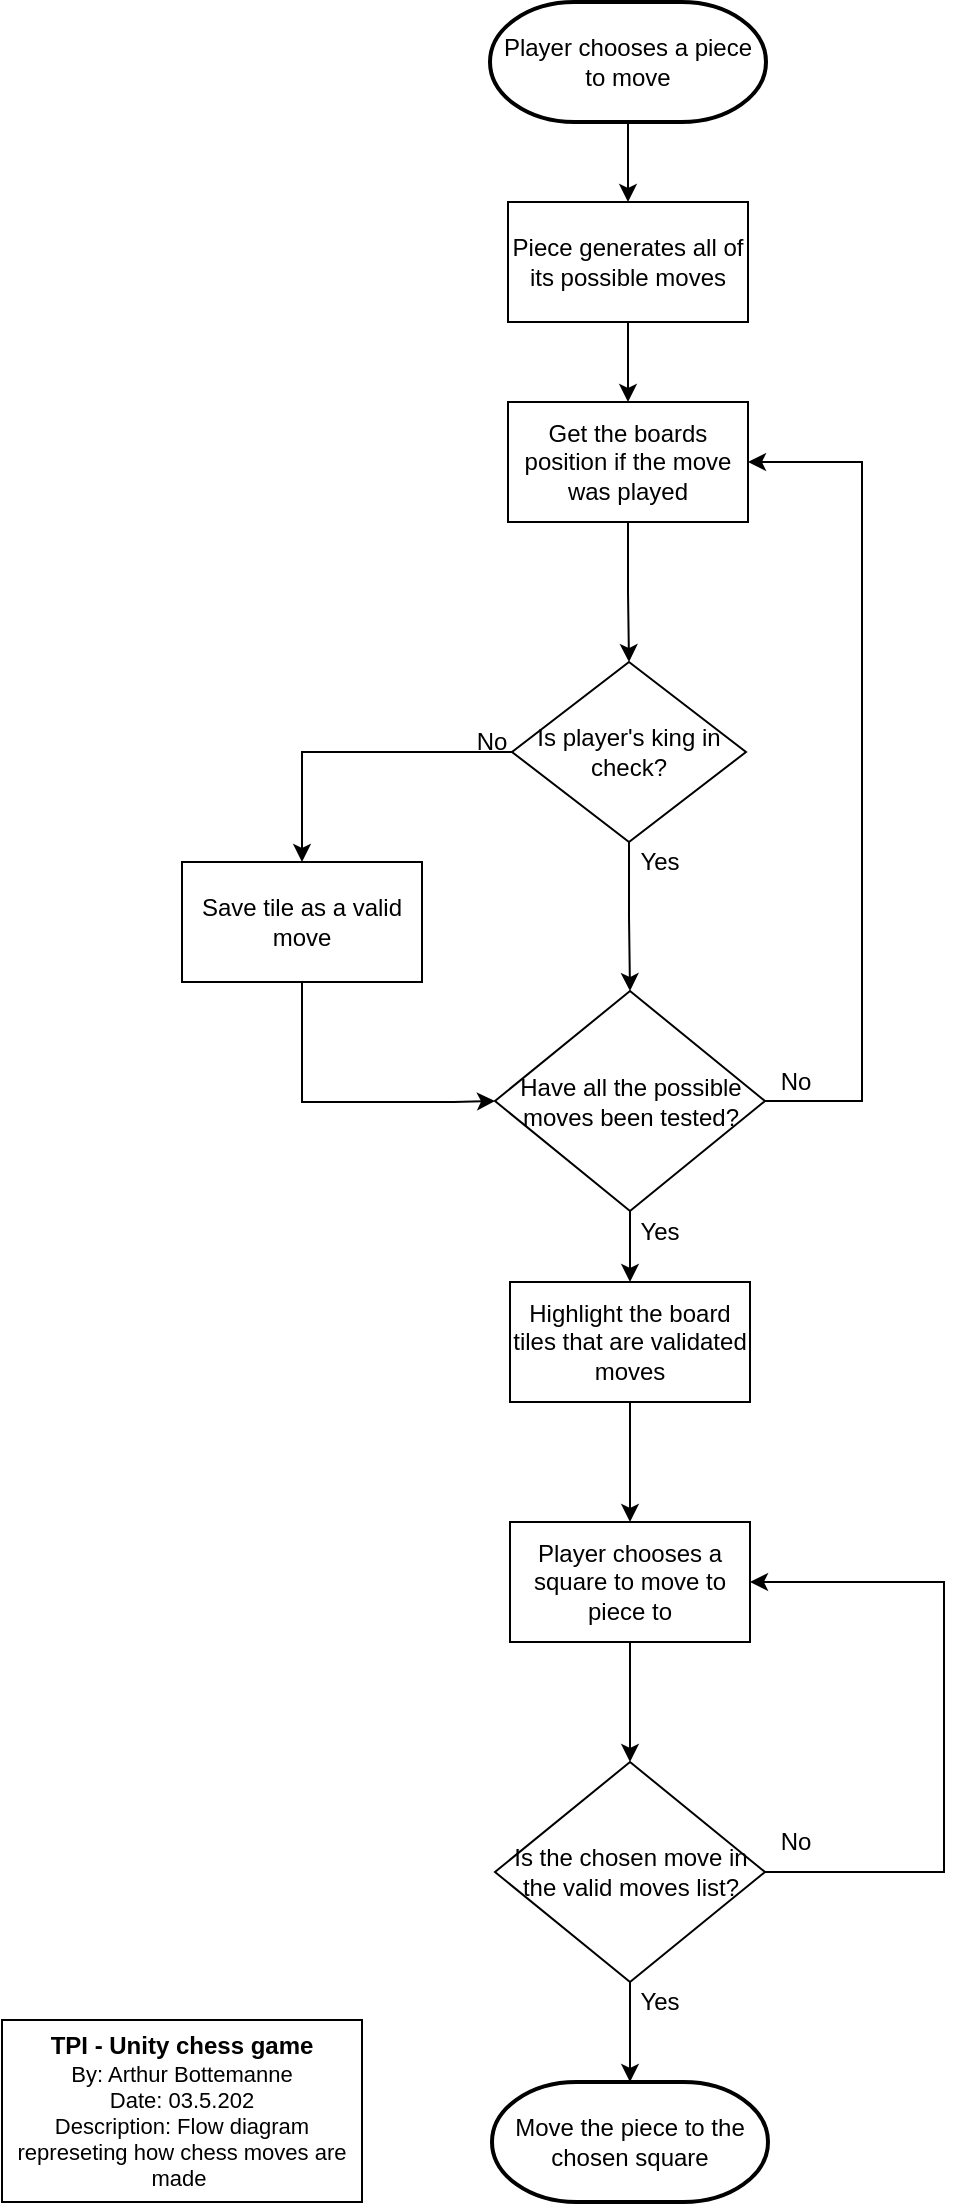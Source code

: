<mxfile version="24.2.5" type="device">
  <diagram id="C5RBs43oDa-KdzZeNtuy" name="Page-1">
    <mxGraphModel dx="1434" dy="844" grid="1" gridSize="10" guides="1" tooltips="1" connect="1" arrows="1" fold="1" page="1" pageScale="1" pageWidth="827" pageHeight="1169" math="0" shadow="0">
      <root>
        <mxCell id="WIyWlLk6GJQsqaUBKTNV-0" />
        <mxCell id="WIyWlLk6GJQsqaUBKTNV-1" parent="WIyWlLk6GJQsqaUBKTNV-0" />
        <mxCell id="0CLc59LkIKmxqNBZDnAn-5" value="" style="edgeStyle=orthogonalEdgeStyle;rounded=0;orthogonalLoop=1;jettySize=auto;html=1;" parent="WIyWlLk6GJQsqaUBKTNV-1" source="0CLc59LkIKmxqNBZDnAn-0" target="0CLc59LkIKmxqNBZDnAn-4" edge="1">
          <mxGeometry relative="1" as="geometry" />
        </mxCell>
        <mxCell id="0CLc59LkIKmxqNBZDnAn-0" value="Piece generates all of its possible moves" style="rounded=0;whiteSpace=wrap;html=1;" parent="WIyWlLk6GJQsqaUBKTNV-1" vertex="1">
          <mxGeometry x="353" y="130" width="120" height="60" as="geometry" />
        </mxCell>
        <mxCell id="0CLc59LkIKmxqNBZDnAn-3" style="edgeStyle=orthogonalEdgeStyle;rounded=0;orthogonalLoop=1;jettySize=auto;html=1;entryX=0.5;entryY=0;entryDx=0;entryDy=0;" parent="WIyWlLk6GJQsqaUBKTNV-1" source="0CLc59LkIKmxqNBZDnAn-2" target="0CLc59LkIKmxqNBZDnAn-0" edge="1">
          <mxGeometry relative="1" as="geometry" />
        </mxCell>
        <mxCell id="0CLc59LkIKmxqNBZDnAn-2" value="Player chooses a piece to move" style="strokeWidth=2;html=1;shape=mxgraph.flowchart.terminator;whiteSpace=wrap;" parent="WIyWlLk6GJQsqaUBKTNV-1" vertex="1">
          <mxGeometry x="344" y="30" width="138" height="60" as="geometry" />
        </mxCell>
        <mxCell id="0CLc59LkIKmxqNBZDnAn-11" value="" style="edgeStyle=orthogonalEdgeStyle;rounded=0;orthogonalLoop=1;jettySize=auto;html=1;" parent="WIyWlLk6GJQsqaUBKTNV-1" source="0CLc59LkIKmxqNBZDnAn-4" target="0CLc59LkIKmxqNBZDnAn-10" edge="1">
          <mxGeometry relative="1" as="geometry" />
        </mxCell>
        <mxCell id="0CLc59LkIKmxqNBZDnAn-4" value="Get the boards position if the move was played" style="rounded=0;whiteSpace=wrap;html=1;" parent="WIyWlLk6GJQsqaUBKTNV-1" vertex="1">
          <mxGeometry x="353" y="230" width="120" height="60" as="geometry" />
        </mxCell>
        <mxCell id="0CLc59LkIKmxqNBZDnAn-13" value="" style="edgeStyle=orthogonalEdgeStyle;rounded=0;orthogonalLoop=1;jettySize=auto;html=1;" parent="WIyWlLk6GJQsqaUBKTNV-1" source="0CLc59LkIKmxqNBZDnAn-10" target="0CLc59LkIKmxqNBZDnAn-12" edge="1">
          <mxGeometry relative="1" as="geometry" />
        </mxCell>
        <mxCell id="0CLc59LkIKmxqNBZDnAn-21" value="" style="edgeStyle=orthogonalEdgeStyle;rounded=0;orthogonalLoop=1;jettySize=auto;html=1;" parent="WIyWlLk6GJQsqaUBKTNV-1" source="0CLc59LkIKmxqNBZDnAn-10" target="0CLc59LkIKmxqNBZDnAn-20" edge="1">
          <mxGeometry relative="1" as="geometry" />
        </mxCell>
        <mxCell id="0CLc59LkIKmxqNBZDnAn-10" value="Is player&#39;s king in check?" style="rhombus;whiteSpace=wrap;html=1;rounded=0;" parent="WIyWlLk6GJQsqaUBKTNV-1" vertex="1">
          <mxGeometry x="355" y="360" width="117" height="90" as="geometry" />
        </mxCell>
        <mxCell id="0CLc59LkIKmxqNBZDnAn-16" value="" style="edgeStyle=orthogonalEdgeStyle;rounded=0;orthogonalLoop=1;jettySize=auto;html=1;" parent="WIyWlLk6GJQsqaUBKTNV-1" source="0CLc59LkIKmxqNBZDnAn-12" target="0CLc59LkIKmxqNBZDnAn-15" edge="1">
          <mxGeometry relative="1" as="geometry" />
        </mxCell>
        <mxCell id="0CLc59LkIKmxqNBZDnAn-23" style="edgeStyle=orthogonalEdgeStyle;rounded=0;orthogonalLoop=1;jettySize=auto;html=1;entryX=1;entryY=0.5;entryDx=0;entryDy=0;" parent="WIyWlLk6GJQsqaUBKTNV-1" source="0CLc59LkIKmxqNBZDnAn-12" target="0CLc59LkIKmxqNBZDnAn-4" edge="1">
          <mxGeometry relative="1" as="geometry">
            <Array as="points">
              <mxPoint x="530" y="579" />
              <mxPoint x="530" y="260" />
            </Array>
          </mxGeometry>
        </mxCell>
        <mxCell id="0CLc59LkIKmxqNBZDnAn-12" value="Have all the possible moves been tested?" style="rhombus;whiteSpace=wrap;html=1;rounded=0;" parent="WIyWlLk6GJQsqaUBKTNV-1" vertex="1">
          <mxGeometry x="346.5" y="524.5" width="135" height="110" as="geometry" />
        </mxCell>
        <mxCell id="0CLc59LkIKmxqNBZDnAn-32" value="" style="edgeStyle=orthogonalEdgeStyle;rounded=0;orthogonalLoop=1;jettySize=auto;html=1;" parent="WIyWlLk6GJQsqaUBKTNV-1" source="0CLc59LkIKmxqNBZDnAn-15" target="0CLc59LkIKmxqNBZDnAn-31" edge="1">
          <mxGeometry relative="1" as="geometry" />
        </mxCell>
        <mxCell id="0CLc59LkIKmxqNBZDnAn-15" value="Highlight the board tiles that are validated moves" style="whiteSpace=wrap;html=1;rounded=0;" parent="WIyWlLk6GJQsqaUBKTNV-1" vertex="1">
          <mxGeometry x="354" y="670" width="120" height="60" as="geometry" />
        </mxCell>
        <mxCell id="0CLc59LkIKmxqNBZDnAn-19" value="Move the piece to the chosen square" style="strokeWidth=2;html=1;shape=mxgraph.flowchart.terminator;whiteSpace=wrap;" parent="WIyWlLk6GJQsqaUBKTNV-1" vertex="1">
          <mxGeometry x="345" y="1070" width="138" height="60" as="geometry" />
        </mxCell>
        <mxCell id="0CLc59LkIKmxqNBZDnAn-22" style="edgeStyle=orthogonalEdgeStyle;rounded=0;orthogonalLoop=1;jettySize=auto;html=1;entryX=0;entryY=0.5;entryDx=0;entryDy=0;" parent="WIyWlLk6GJQsqaUBKTNV-1" source="0CLc59LkIKmxqNBZDnAn-20" target="0CLc59LkIKmxqNBZDnAn-12" edge="1">
          <mxGeometry relative="1" as="geometry">
            <Array as="points">
              <mxPoint x="250" y="580" />
              <mxPoint x="326" y="580" />
            </Array>
          </mxGeometry>
        </mxCell>
        <mxCell id="0CLc59LkIKmxqNBZDnAn-20" value="Save tile&amp;nbsp;&lt;span style=&quot;background-color: initial;&quot;&gt;as a valid move&lt;/span&gt;" style="whiteSpace=wrap;html=1;rounded=0;" parent="WIyWlLk6GJQsqaUBKTNV-1" vertex="1">
          <mxGeometry x="190" y="460" width="120" height="60" as="geometry" />
        </mxCell>
        <mxCell id="0CLc59LkIKmxqNBZDnAn-25" value="Yes" style="text;strokeColor=none;align=center;fillColor=none;html=1;verticalAlign=middle;whiteSpace=wrap;rounded=0;" parent="WIyWlLk6GJQsqaUBKTNV-1" vertex="1">
          <mxGeometry x="414" y="450" width="30" height="20" as="geometry" />
        </mxCell>
        <mxCell id="0CLc59LkIKmxqNBZDnAn-26" value="No" style="text;strokeColor=none;align=center;fillColor=none;html=1;verticalAlign=middle;whiteSpace=wrap;rounded=0;" parent="WIyWlLk6GJQsqaUBKTNV-1" vertex="1">
          <mxGeometry x="330" y="390" width="30" height="20" as="geometry" />
        </mxCell>
        <mxCell id="0CLc59LkIKmxqNBZDnAn-27" value="Yes" style="text;strokeColor=none;align=center;fillColor=none;html=1;verticalAlign=middle;whiteSpace=wrap;rounded=0;" parent="WIyWlLk6GJQsqaUBKTNV-1" vertex="1">
          <mxGeometry x="414" y="634.5" width="30" height="20" as="geometry" />
        </mxCell>
        <mxCell id="0CLc59LkIKmxqNBZDnAn-28" value="No" style="text;strokeColor=none;align=center;fillColor=none;html=1;verticalAlign=middle;whiteSpace=wrap;rounded=0;" parent="WIyWlLk6GJQsqaUBKTNV-1" vertex="1">
          <mxGeometry x="482" y="560" width="30" height="20" as="geometry" />
        </mxCell>
        <mxCell id="0CLc59LkIKmxqNBZDnAn-36" value="" style="edgeStyle=orthogonalEdgeStyle;rounded=0;orthogonalLoop=1;jettySize=auto;html=1;" parent="WIyWlLk6GJQsqaUBKTNV-1" source="0CLc59LkIKmxqNBZDnAn-31" edge="1">
          <mxGeometry relative="1" as="geometry">
            <mxPoint x="414" y="910" as="targetPoint" />
          </mxGeometry>
        </mxCell>
        <mxCell id="0CLc59LkIKmxqNBZDnAn-31" value="Player chooses a square to move to piece to" style="whiteSpace=wrap;html=1;rounded=0;" parent="WIyWlLk6GJQsqaUBKTNV-1" vertex="1">
          <mxGeometry x="354" y="790" width="120" height="60" as="geometry" />
        </mxCell>
        <mxCell id="0CLc59LkIKmxqNBZDnAn-38" value="" style="edgeStyle=orthogonalEdgeStyle;rounded=0;orthogonalLoop=1;jettySize=auto;html=1;" parent="WIyWlLk6GJQsqaUBKTNV-1" source="0CLc59LkIKmxqNBZDnAn-37" target="0CLc59LkIKmxqNBZDnAn-19" edge="1">
          <mxGeometry relative="1" as="geometry" />
        </mxCell>
        <mxCell id="0CLc59LkIKmxqNBZDnAn-39" style="edgeStyle=orthogonalEdgeStyle;rounded=0;orthogonalLoop=1;jettySize=auto;html=1;entryX=1;entryY=0.5;entryDx=0;entryDy=0;" parent="WIyWlLk6GJQsqaUBKTNV-1" source="0CLc59LkIKmxqNBZDnAn-37" target="0CLc59LkIKmxqNBZDnAn-31" edge="1">
          <mxGeometry relative="1" as="geometry">
            <mxPoint x="414" y="750" as="targetPoint" />
            <Array as="points">
              <mxPoint x="571" y="965" />
              <mxPoint x="571" y="820" />
            </Array>
          </mxGeometry>
        </mxCell>
        <mxCell id="0CLc59LkIKmxqNBZDnAn-37" value="Is the chosen move in the valid moves list?" style="rhombus;whiteSpace=wrap;html=1;rounded=0;" parent="WIyWlLk6GJQsqaUBKTNV-1" vertex="1">
          <mxGeometry x="346.5" y="910" width="135" height="110" as="geometry" />
        </mxCell>
        <mxCell id="0CLc59LkIKmxqNBZDnAn-40" value="Yes" style="text;strokeColor=none;align=center;fillColor=none;html=1;verticalAlign=middle;whiteSpace=wrap;rounded=0;" parent="WIyWlLk6GJQsqaUBKTNV-1" vertex="1">
          <mxGeometry x="414" y="1020" width="30" height="20" as="geometry" />
        </mxCell>
        <mxCell id="0CLc59LkIKmxqNBZDnAn-41" value="No" style="text;strokeColor=none;align=center;fillColor=none;html=1;verticalAlign=middle;whiteSpace=wrap;rounded=0;" parent="WIyWlLk6GJQsqaUBKTNV-1" vertex="1">
          <mxGeometry x="481.5" y="940" width="30" height="20" as="geometry" />
        </mxCell>
        <mxCell id="dGAmtnvBJLPPJc4k7Ywc-0" value="&lt;b&gt;TPI - Unity chess game&lt;/b&gt;&lt;div style=&quot;font-size: 11px;&quot;&gt;&lt;font style=&quot;font-size: 11px;&quot;&gt;By: Arthur Bottemanne&lt;/font&gt;&lt;/div&gt;&lt;div style=&quot;font-size: 11px;&quot;&gt;&lt;font style=&quot;font-size: 11px;&quot;&gt;Date: 03.5.202&lt;/font&gt;&lt;/div&gt;&lt;div style=&quot;font-size: 11px;&quot;&gt;&lt;font style=&quot;font-size: 11px;&quot;&gt;Description: Flow diagram represeting how chess moves are made&amp;nbsp;&lt;/font&gt;&lt;/div&gt;" style="rounded=0;whiteSpace=wrap;html=1;" parent="WIyWlLk6GJQsqaUBKTNV-1" vertex="1">
          <mxGeometry x="100" y="1039" width="180" height="91" as="geometry" />
        </mxCell>
      </root>
    </mxGraphModel>
  </diagram>
</mxfile>
